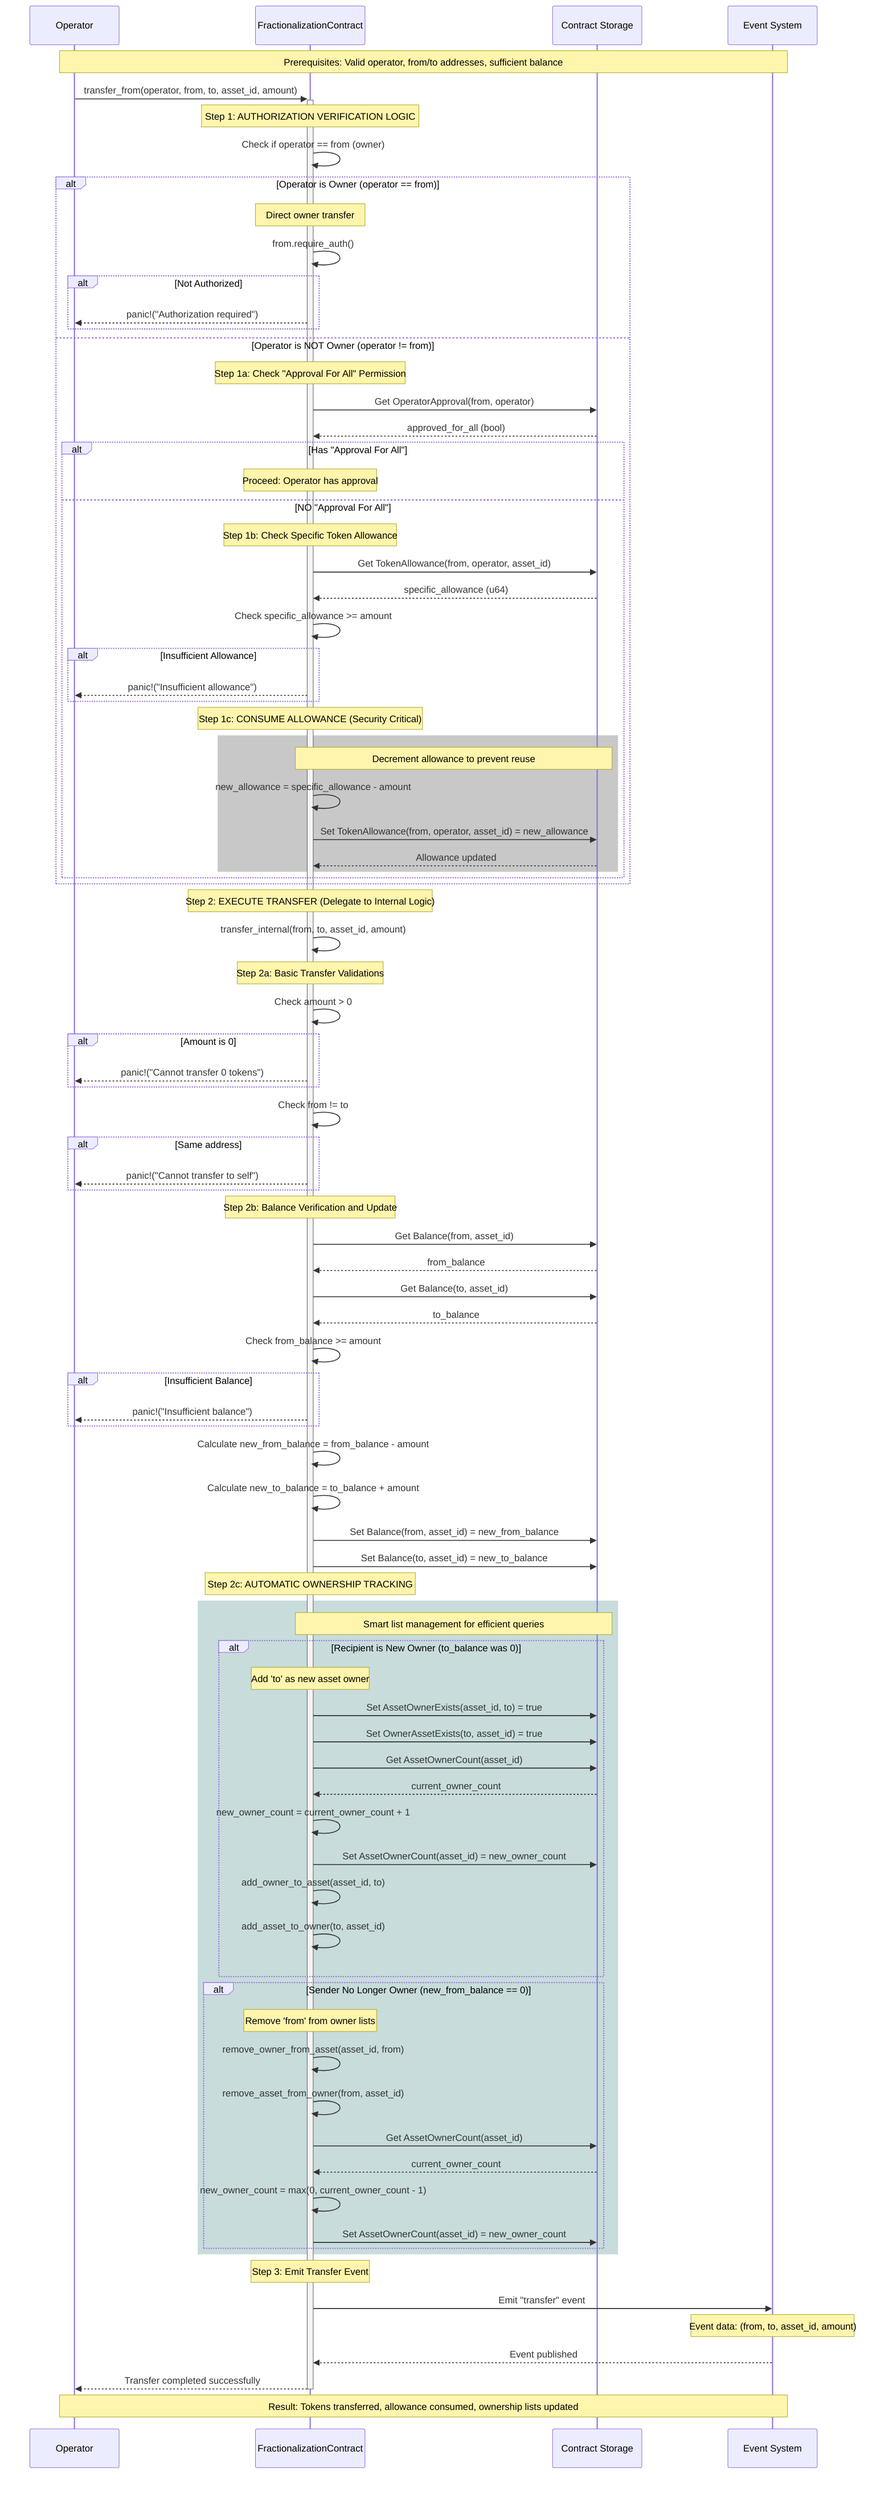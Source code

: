 sequenceDiagram
    participant Operator as Operator
    participant FRC as FractionalizationContract
    participant Storage as Contract Storage
    participant Events as Event System

    Note over Operator, Events: Prerequisites: Valid operator, from/to addresses, sufficient balance

    Operator->>+FRC: transfer_from(operator, from, to, asset_id, amount)
    
    Note over FRC: Step 1: AUTHORIZATION VERIFICATION LOGIC
    FRC->>FRC: Check if operator == from (owner)
    
    alt Operator is Owner (operator == from)
        Note over FRC: Direct owner transfer
        FRC->>FRC: from.require_auth()
        alt Not Authorized
            FRC-->>Operator: panic!("Authorization required")
        end
    else Operator is NOT Owner (operator != from)
        Note over FRC: Step 1a: Check "Approval For All" Permission
        FRC->>Storage: Get OperatorApproval(from, operator)
        Storage-->>FRC: approved_for_all (bool)
        
        alt Has "Approval For All"
            Note over FRC: Proceed: Operator has approval
        else NO "Approval For All"
            Note over FRC: Step 1b: Check Specific Token Allowance
            FRC->>Storage: Get TokenAllowance(from, operator, asset_id)
            Storage-->>FRC: specific_allowance (u64)
            
            FRC->>FRC: Check specific_allowance >= amount
            alt Insufficient Allowance
                FRC-->>Operator: panic!("Insufficient allowance")
            end
            
            Note over FRC: Step 1c: CONSUME ALLOWANCE (Security Critical)
            rect rgb(200, 200, 200)
                Note over FRC, Storage: Decrement allowance to prevent reuse
                FRC->>FRC: new_allowance = specific_allowance - amount
                FRC->>Storage: Set TokenAllowance(from, operator, asset_id) = new_allowance
                Storage-->>FRC: Allowance updated
            end
        end
    end

    Note over FRC: Step 2: EXECUTE TRANSFER (Delegate to Internal Logic)
    FRC->>FRC: transfer_internal(from, to, asset_id, amount)
    
    Note over FRC: Step 2a: Basic Transfer Validations
    FRC->>FRC: Check amount > 0
    alt Amount is 0
        FRC-->>Operator: panic!("Cannot transfer 0 tokens")
    end
    
    FRC->>FRC: Check from != to
    alt Same address
        FRC-->>Operator: panic!("Cannot transfer to self")
    end

    Note over FRC: Step 2b: Balance Verification and Update
    FRC->>Storage: Get Balance(from, asset_id)
    Storage-->>FRC: from_balance
    FRC->>Storage: Get Balance(to, asset_id)
    Storage-->>FRC: to_balance
    
    FRC->>FRC: Check from_balance >= amount
    alt Insufficient Balance
        FRC-->>Operator: panic!("Insufficient balance")
    end
    
    FRC->>FRC: Calculate new_from_balance = from_balance - amount
    FRC->>FRC: Calculate new_to_balance = to_balance + amount
    
    FRC->>Storage: Set Balance(from, asset_id) = new_from_balance
    FRC->>Storage: Set Balance(to, asset_id) = new_to_balance

    Note over FRC: Step 2c: AUTOMATIC OWNERSHIP TRACKING
    rect rgb(200, 220, 220)
        Note over FRC, Storage: Smart list management for efficient queries
        
        alt Recipient is New Owner (to_balance was 0)
            Note over FRC: Add 'to' as new asset owner
            FRC->>Storage: Set AssetOwnerExists(asset_id, to) = true
            FRC->>Storage: Set OwnerAssetExists(to, asset_id) = true
            
            FRC->>Storage: Get AssetOwnerCount(asset_id)
            Storage-->>FRC: current_owner_count
            FRC->>FRC: new_owner_count = current_owner_count + 1
            FRC->>Storage: Set AssetOwnerCount(asset_id) = new_owner_count
            
            FRC->>FRC: add_owner_to_asset(asset_id, to)
            FRC->>FRC: add_asset_to_owner(to, asset_id)
        end
        
        alt Sender No Longer Owner (new_from_balance == 0)
            Note over FRC: Remove 'from' from owner lists
            FRC->>FRC: remove_owner_from_asset(asset_id, from)
            FRC->>FRC: remove_asset_from_owner(from, asset_id)
            
            FRC->>Storage: Get AssetOwnerCount(asset_id)
            Storage-->>FRC: current_owner_count
            FRC->>FRC: new_owner_count = max(0, current_owner_count - 1)
            FRC->>Storage: Set AssetOwnerCount(asset_id) = new_owner_count
        end
    end

    Note over FRC: Step 3: Emit Transfer Event
    FRC->>Events: Emit "transfer" event
    Note over Events: Event data: (from, to, asset_id, amount)
    Events-->>FRC: Event published

    FRC-->>-Operator: Transfer completed successfully

    Note over Operator, Events: Result: Tokens transferred, allowance consumed, ownership lists updated